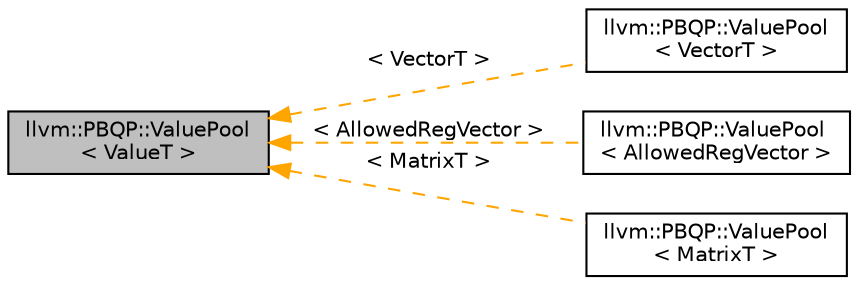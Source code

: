 digraph "llvm::PBQP::ValuePool&lt; ValueT &gt;"
{
 // LATEX_PDF_SIZE
  bgcolor="transparent";
  edge [fontname="Helvetica",fontsize="10",labelfontname="Helvetica",labelfontsize="10"];
  node [fontname="Helvetica",fontsize="10",shape=record];
  rankdir="LR";
  Node1 [label="llvm::PBQP::ValuePool\l\< ValueT \>",height=0.2,width=0.4,color="black", fillcolor="grey75", style="filled", fontcolor="black",tooltip=" "];
  Node1 -> Node2 [dir="back",color="orange",fontsize="10",style="dashed",label=" \< VectorT \>" ,fontname="Helvetica"];
  Node2 [label="llvm::PBQP::ValuePool\l\< VectorT \>",height=0.2,width=0.4,color="black",URL="$classllvm_1_1PBQP_1_1ValuePool.html",tooltip=" "];
  Node1 -> Node3 [dir="back",color="orange",fontsize="10",style="dashed",label=" \< AllowedRegVector \>" ,fontname="Helvetica"];
  Node3 [label="llvm::PBQP::ValuePool\l\< AllowedRegVector \>",height=0.2,width=0.4,color="black",URL="$classllvm_1_1PBQP_1_1ValuePool.html",tooltip=" "];
  Node1 -> Node4 [dir="back",color="orange",fontsize="10",style="dashed",label=" \< MatrixT \>" ,fontname="Helvetica"];
  Node4 [label="llvm::PBQP::ValuePool\l\< MatrixT \>",height=0.2,width=0.4,color="black",URL="$classllvm_1_1PBQP_1_1ValuePool.html",tooltip=" "];
}
